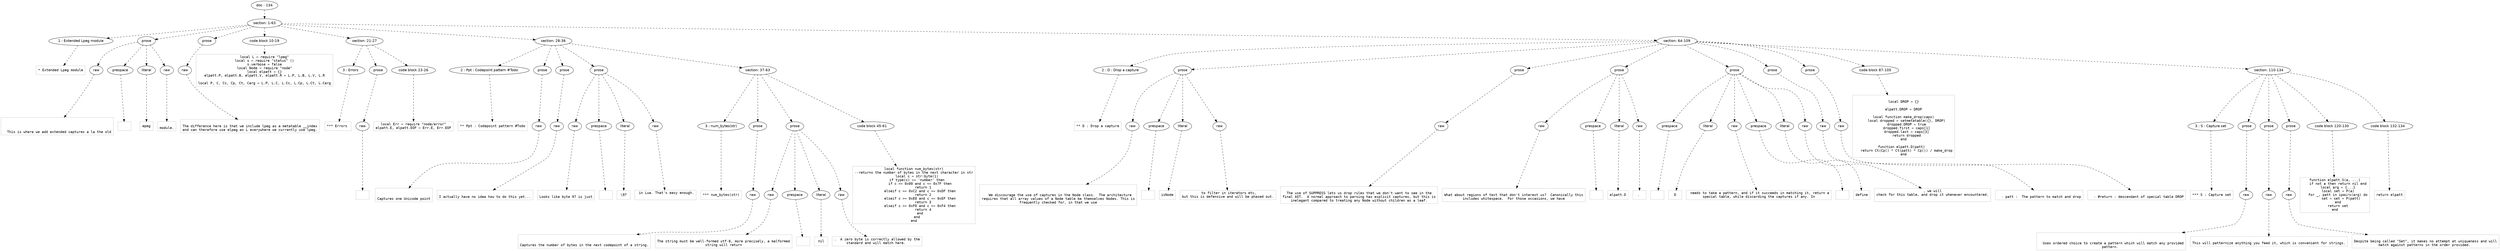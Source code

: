 digraph hierarchy {

node [fontname=Helvetica]
edge [style=dashed]

doc_0 [label="doc - 134"]


doc_0 -> { section_1}
{rank=same; section_1}

section_1 [label="section: 1-63"]


section_1 -> { header_2 prose_3 prose_4 codeblock_5 section_6 section_7 section_8}
{rank=same; header_2 prose_3 prose_4 codeblock_5 section_6 section_7 section_8}

header_2 [label="1 : Extended Lpeg module"]

prose_3 [label="prose"]

prose_4 [label="prose"]

codeblock_5 [label="code block 10-19"]

section_6 [label="section: 21-27"]

section_7 [label="section: 28-36"]

section_8 [label="section: 64-109"]


header_2 -> leaf_9
leaf_9  [color=Gray,shape=rectangle,fontname=Inconsolata,label="* Extended Lpeg module"]
prose_3 -> { raw_10 prespace_11 literal_12 raw_13}
{rank=same; raw_10 prespace_11 literal_12 raw_13}

raw_10 [label="raw"]

prespace_11 [label="prespace"]

literal_12 [label="literal"]

raw_13 [label="raw"]


raw_10 -> leaf_14
leaf_14  [color=Gray,shape=rectangle,fontname=Inconsolata,label="


  This is where we add extended captures a la the old"]
prespace_11 -> leaf_15
leaf_15  [color=Gray,shape=rectangle,fontname=Inconsolata,label=" "]
literal_12 -> leaf_16
leaf_16  [color=Gray,shape=rectangle,fontname=Inconsolata,label="epeg"]
raw_13 -> leaf_17
leaf_17  [color=Gray,shape=rectangle,fontname=Inconsolata,label=" 
module.
"]
prose_4 -> { raw_18}
{rank=same; raw_18}

raw_18 [label="raw"]


raw_18 -> leaf_19
leaf_19  [color=Gray,shape=rectangle,fontname=Inconsolata,label="
The difference here is that we include lpeg as a metatable __index
and can therefore use elpeg as L everywhere we currently use lpeg.
"]
codeblock_5 -> leaf_20
leaf_20  [color=Gray,shape=rectangle,fontname=Inconsolata,label="local L = require \"lpeg\"
local s = require \"status\" ()
s.verbose = false
local Node = require \"node\"
local elpatt = {}
elpatt.P, elpatt.B, elpatt.V, elpatt.R = L.P, L.B, L.V, L.R

local P, C, Cc, Cp, Ct, Carg = L.P, L.C, L.Cc, L.Cp, L.Ct, L.Carg"]
section_6 -> { header_21 prose_22 codeblock_23}
{rank=same; header_21 prose_22 codeblock_23}

header_21 [label="3 : Errors "]

prose_22 [label="prose"]

codeblock_23 [label="code block 23-26"]


header_21 -> leaf_24
leaf_24  [color=Gray,shape=rectangle,fontname=Inconsolata,label="*** Errors "]
prose_22 -> { raw_25}
{rank=same; raw_25}

raw_25 [label="raw"]


raw_25 -> leaf_26
leaf_26  [color=Gray,shape=rectangle,fontname=Inconsolata,label="
"]
codeblock_23 -> leaf_27
leaf_27  [color=Gray,shape=rectangle,fontname=Inconsolata,label="local Err = require \"node/error\"
elpatt.E, elpatt.EOF = Err.E, Err.EOF"]
section_7 -> { header_28 prose_29 prose_30 prose_31 section_32}
{rank=same; header_28 prose_29 prose_30 prose_31 section_32}

header_28 [label="2 : Ppt : Codepoint pattern #Todo"]

prose_29 [label="prose"]

prose_30 [label="prose"]

prose_31 [label="prose"]

section_32 [label="section: 37-63"]


header_28 -> leaf_33
leaf_33  [color=Gray,shape=rectangle,fontname=Inconsolata,label="** Ppt : Codepoint pattern #Todo"]
prose_29 -> { raw_34}
{rank=same; raw_34}

raw_34 [label="raw"]


raw_34 -> leaf_35
leaf_35  [color=Gray,shape=rectangle,fontname=Inconsolata,label="

Captures one Unicode point
"]
prose_30 -> { raw_36}
{rank=same; raw_36}

raw_36 [label="raw"]


raw_36 -> leaf_37
leaf_37  [color=Gray,shape=rectangle,fontname=Inconsolata,label="
I actually have no idea how to do this yet...
"]
prose_31 -> { raw_38 prespace_39 literal_40 raw_41}
{rank=same; raw_38 prespace_39 literal_40 raw_41}

raw_38 [label="raw"]

prespace_39 [label="prespace"]

literal_40 [label="literal"]

raw_41 [label="raw"]


raw_38 -> leaf_42
leaf_42  [color=Gray,shape=rectangle,fontname=Inconsolata,label="
Looks like byte 97 is just"]
prespace_39 -> leaf_43
leaf_43  [color=Gray,shape=rectangle,fontname=Inconsolata,label=" "]
literal_40 -> leaf_44
leaf_44  [color=Gray,shape=rectangle,fontname=Inconsolata,label="\\97"]
raw_41 -> leaf_45
leaf_45  [color=Gray,shape=rectangle,fontname=Inconsolata,label=" in Lua. That's easy enough.

"]
section_32 -> { header_46 prose_47 prose_48 codeblock_49}
{rank=same; header_46 prose_47 prose_48 codeblock_49}

header_46 [label="3 : num_bytes(str)"]

prose_47 [label="prose"]

prose_48 [label="prose"]

codeblock_49 [label="code block 45-61"]


header_46 -> leaf_50
leaf_50  [color=Gray,shape=rectangle,fontname=Inconsolata,label="*** num_bytes(str)"]
prose_47 -> { raw_51}
{rank=same; raw_51}

raw_51 [label="raw"]


raw_51 -> leaf_52
leaf_52  [color=Gray,shape=rectangle,fontname=Inconsolata,label="

Captures the number of bytes in the next codepoint of a string.
"]
prose_48 -> { raw_53 prespace_54 literal_55 raw_56}
{rank=same; raw_53 prespace_54 literal_55 raw_56}

raw_53 [label="raw"]

prespace_54 [label="prespace"]

literal_55 [label="literal"]

raw_56 [label="raw"]


raw_53 -> leaf_57
leaf_57  [color=Gray,shape=rectangle,fontname=Inconsolata,label="
The string must be well-formed utf-8, more precisely, a malformed
string will return"]
prespace_54 -> leaf_58
leaf_58  [color=Gray,shape=rectangle,fontname=Inconsolata,label=" "]
literal_55 -> leaf_59
leaf_59  [color=Gray,shape=rectangle,fontname=Inconsolata,label="nil"]
raw_56 -> leaf_60
leaf_60  [color=Gray,shape=rectangle,fontname=Inconsolata,label=".  A zero byte is correctly allowed by the
standard and will match here. 
"]
codeblock_49 -> leaf_61
leaf_61  [color=Gray,shape=rectangle,fontname=Inconsolata,label="local function num_bytes(str)
--returns the number of bytes in the next character in str
   local c = str:byte(1)
   if type(c) == 'number' then
      if c >= 0x00 and c <= 0x7F then
         return 1
      elseif c >= 0xC2 and c <= 0xDF then
         return 2
      elseif c >= 0xE0 and c <= 0xEF then
         return 3
      elseif c >= 0xF0 and c <= 0xF4 then
         return 4
      end
   end
end"]
section_8 -> { header_62 prose_63 prose_64 prose_65 prose_66 prose_67 prose_68 codeblock_69 section_70}
{rank=same; header_62 prose_63 prose_64 prose_65 prose_66 prose_67 prose_68 codeblock_69 section_70}

header_62 [label="2 : D : Drop a capture"]

prose_63 [label="prose"]

prose_64 [label="prose"]

prose_65 [label="prose"]

prose_66 [label="prose"]

prose_67 [label="prose"]

prose_68 [label="prose"]

codeblock_69 [label="code block 87-105"]

section_70 [label="section: 110-134"]


header_62 -> leaf_71
leaf_71  [color=Gray,shape=rectangle,fontname=Inconsolata,label="** D : Drop a capture"]
prose_63 -> { raw_72 prespace_73 literal_74 raw_75}
{rank=same; raw_72 prespace_73 literal_74 raw_75}

raw_72 [label="raw"]

prespace_73 [label="prespace"]

literal_74 [label="literal"]

raw_75 [label="raw"]


raw_72 -> leaf_76
leaf_76  [color=Gray,shape=rectangle,fontname=Inconsolata,label="

  We discourage the use of captures in the Node class.  The architecture
requires that all array values of a Node table be themselves Nodes. This is
frequently checked for, in that we use"]
prespace_73 -> leaf_77
leaf_77  [color=Gray,shape=rectangle,fontname=Inconsolata,label=" "]
literal_74 -> leaf_78
leaf_78  [color=Gray,shape=rectangle,fontname=Inconsolata,label="isNode"]
raw_75 -> leaf_79
leaf_79  [color=Gray,shape=rectangle,fontname=Inconsolata,label=" to filter in iterators etc,
but this is defensive and will be phased out.
"]
prose_64 -> { raw_80}
{rank=same; raw_80}

raw_80 [label="raw"]


raw_80 -> leaf_81
leaf_81  [color=Gray,shape=rectangle,fontname=Inconsolata,label="
The use of SUPPRESS lets us drop rules that we don't want to see in the
final AST.  A normal approach to parsing has explicit captures, but this is
inelegant compared to treating any Node without children as a leaf.
"]
prose_65 -> { raw_82 prespace_83 literal_84 raw_85}
{rank=same; raw_82 prespace_83 literal_84 raw_85}

raw_82 [label="raw"]

prespace_83 [label="prespace"]

literal_84 [label="literal"]

raw_85 [label="raw"]


raw_82 -> leaf_86
leaf_86  [color=Gray,shape=rectangle,fontname=Inconsolata,label="
What about regions of text that don't interest us?  Canonically this
includes whitespace.  For those occasions, we have"]
prespace_83 -> leaf_87
leaf_87  [color=Gray,shape=rectangle,fontname=Inconsolata,label=" "]
literal_84 -> leaf_88
leaf_88  [color=Gray,shape=rectangle,fontname=Inconsolata,label="elpatt.D"]
raw_85 -> leaf_89
leaf_89  [color=Gray,shape=rectangle,fontname=Inconsolata,label=". 
"]
prose_66 -> { prespace_90 literal_91 raw_92 prespace_93 literal_94 raw_95}
{rank=same; prespace_90 literal_91 raw_92 prespace_93 literal_94 raw_95}

prespace_90 [label="prespace"]

literal_91 [label="literal"]

raw_92 [label="raw"]

prespace_93 [label="prespace"]

literal_94 [label="literal"]

raw_95 [label="raw"]


prespace_90 -> leaf_96
leaf_96  [color=Gray,shape=rectangle,fontname=Inconsolata,label=""]
literal_91 -> leaf_97
leaf_97  [color=Gray,shape=rectangle,fontname=Inconsolata,label="D"]
raw_92 -> leaf_98
leaf_98  [color=Gray,shape=rectangle,fontname=Inconsolata,label=" needs to take a pattern, and if it succeeds in matching it, return a
special table, while discarding the captures if any. In"]
prespace_93 -> leaf_99
leaf_99  [color=Gray,shape=rectangle,fontname=Inconsolata,label=" "]
literal_94 -> leaf_100
leaf_100  [color=Gray,shape=rectangle,fontname=Inconsolata,label="define"]
raw_95 -> leaf_101
leaf_101  [color=Gray,shape=rectangle,fontname=Inconsolata,label=", we will
check for this table, and drop it whenever encountered.

"]
prose_67 -> { raw_102}
{rank=same; raw_102}

raw_102 [label="raw"]


raw_102 -> leaf_103
leaf_103  [color=Gray,shape=rectangle,fontname=Inconsolata,label="
  - patt :  The pattern to match and drop
"]
prose_68 -> { raw_104}
{rank=same; raw_104}

raw_104 [label="raw"]


raw_104 -> leaf_105
leaf_105  [color=Gray,shape=rectangle,fontname=Inconsolata,label="
  - #return : descendant of special table DROP
"]
codeblock_69 -> leaf_106
leaf_106  [color=Gray,shape=rectangle,fontname=Inconsolata,label="
local DROP = {}

elpatt.DROP = DROP

local function make_drop(caps)
   local dropped = setmetatable({}, DROP)
   dropped.DROP = true
   dropped.first = caps[1]
   dropped.last = caps[3]
   return dropped
end

function elpatt.D(patt)  
   return Ct(Cp() * Ct(patt) * Cp()) / make_drop
end
"]
section_70 -> { header_107 prose_108 prose_109 prose_110 codeblock_111 codeblock_112}
{rank=same; header_107 prose_108 prose_109 prose_110 codeblock_111 codeblock_112}

header_107 [label="3 : S : Capture set"]

prose_108 [label="prose"]

prose_109 [label="prose"]

prose_110 [label="prose"]

codeblock_111 [label="code block 120-130"]

codeblock_112 [label="code block 132-134"]


header_107 -> leaf_113
leaf_113  [color=Gray,shape=rectangle,fontname=Inconsolata,label="*** S : Capture set"]
prose_108 -> { raw_114}
{rank=same; raw_114}

raw_114 [label="raw"]


raw_114 -> leaf_115
leaf_115  [color=Gray,shape=rectangle,fontname=Inconsolata,label="

  Uses ordered choice to create a pattern which will match any provided
pattern. 
"]
prose_109 -> { raw_116}
{rank=same; raw_116}

raw_116 [label="raw"]


raw_116 -> leaf_117
leaf_117  [color=Gray,shape=rectangle,fontname=Inconsolata,label="
This will patternize anything you feed it, which is convenient for strings.
"]
prose_110 -> { raw_118}
{rank=same; raw_118}

raw_118 [label="raw"]


raw_118 -> leaf_119
leaf_119  [color=Gray,shape=rectangle,fontname=Inconsolata,label="
Despite being called \"Set\", it makes no attempt at uniqueness and will
match against patterns in the order provided. 
"]
codeblock_111 -> leaf_120
leaf_120  [color=Gray,shape=rectangle,fontname=Inconsolata,label="function elpatt.S(a, ...)
   if not a then return nil end
   local arg = {...}
   local set = P(a)
   for _, patt in ipairs(arg) do
      set = set + P(patt)
   end
   return set
end"]
codeblock_112 -> leaf_121
leaf_121  [color=Gray,shape=rectangle,fontname=Inconsolata,label="return elpatt"]

}
